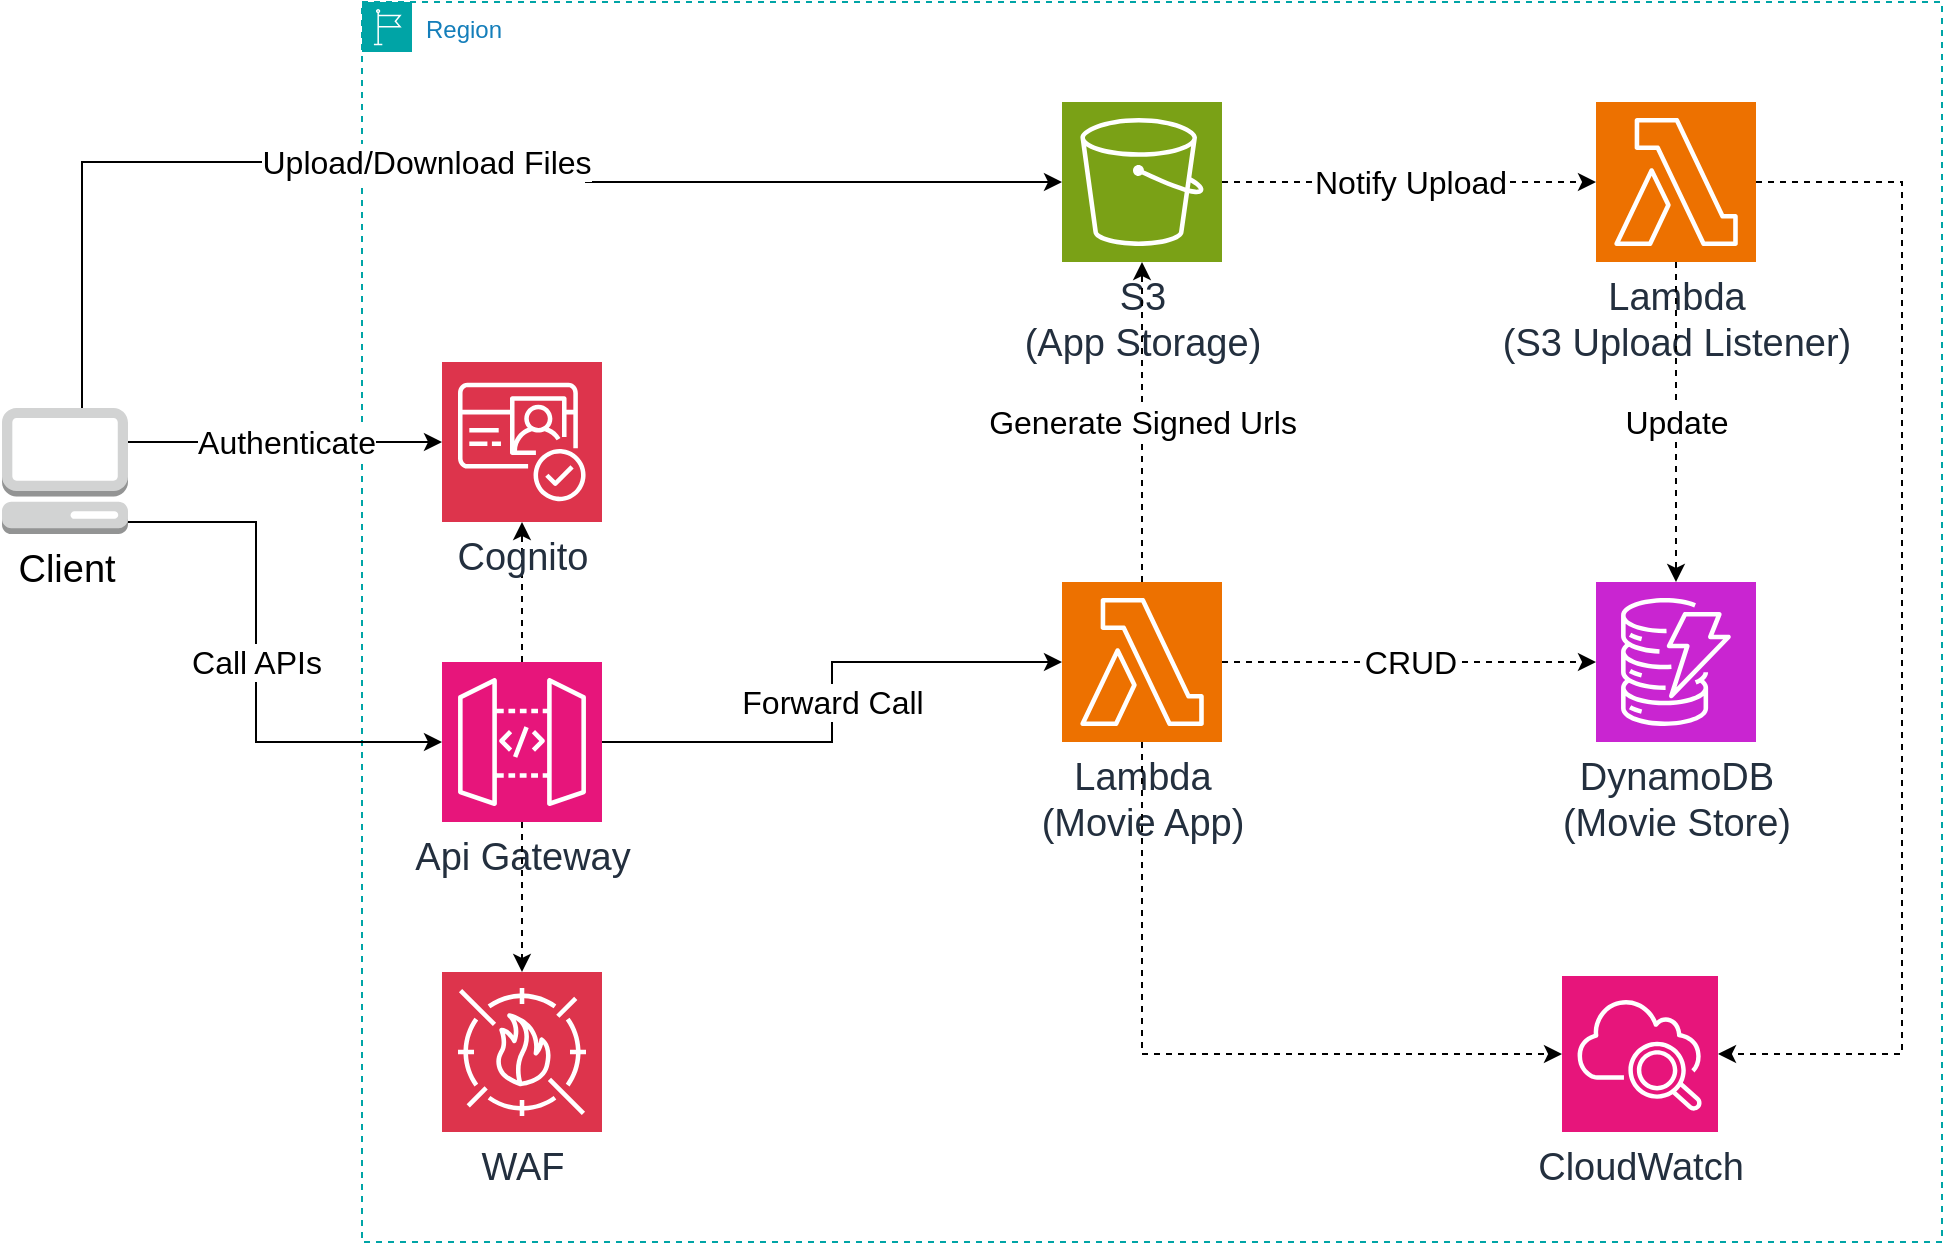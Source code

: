 <mxfile version="23.1.5" type="device">
  <diagram name="Pagina-1" id="qeaKu3H87HUZBjLvLZMc">
    <mxGraphModel dx="1434" dy="746" grid="1" gridSize="10" guides="1" tooltips="1" connect="1" arrows="1" fold="1" page="1" pageScale="1" pageWidth="827" pageHeight="1169" math="0" shadow="0">
      <root>
        <mxCell id="0" />
        <mxCell id="1" parent="0" />
        <mxCell id="8OQsEcffn4VBaYcQrzt6-10" value="Client" style="outlineConnect=0;dashed=0;verticalLabelPosition=bottom;verticalAlign=top;align=center;html=1;shape=mxgraph.aws3.management_console;fillColor=#D2D3D3;gradientColor=none;fontSize=19;" vertex="1" parent="1">
          <mxGeometry x="30" y="263" width="63" height="63" as="geometry" />
        </mxCell>
        <mxCell id="8OQsEcffn4VBaYcQrzt6-58" value="Region" style="points=[[0,0],[0.25,0],[0.5,0],[0.75,0],[1,0],[1,0.25],[1,0.5],[1,0.75],[1,1],[0.75,1],[0.5,1],[0.25,1],[0,1],[0,0.75],[0,0.5],[0,0.25]];outlineConnect=0;gradientColor=none;html=1;whiteSpace=wrap;fontSize=12;fontStyle=0;container=1;pointerEvents=0;collapsible=0;recursiveResize=0;shape=mxgraph.aws4.group;grIcon=mxgraph.aws4.group_region;strokeColor=#00A4A6;fillColor=none;verticalAlign=top;align=left;spacingLeft=30;fontColor=#147EBA;dashed=1;" vertex="1" parent="1">
          <mxGeometry x="210" y="60" width="790" height="620" as="geometry" />
        </mxCell>
        <mxCell id="8OQsEcffn4VBaYcQrzt6-7" value="WAF" style="sketch=0;points=[[0,0,0],[0.25,0,0],[0.5,0,0],[0.75,0,0],[1,0,0],[0,1,0],[0.25,1,0],[0.5,1,0],[0.75,1,0],[1,1,0],[0,0.25,0],[0,0.5,0],[0,0.75,0],[1,0.25,0],[1,0.5,0],[1,0.75,0]];outlineConnect=0;fontColor=#232F3E;fillColor=#DD344C;strokeColor=#ffffff;dashed=0;verticalLabelPosition=bottom;verticalAlign=top;align=center;html=1;fontSize=19;fontStyle=0;aspect=fixed;shape=mxgraph.aws4.resourceIcon;resIcon=mxgraph.aws4.waf;" vertex="1" parent="8OQsEcffn4VBaYcQrzt6-58">
          <mxGeometry x="40" y="485" width="80" height="80" as="geometry" />
        </mxCell>
        <mxCell id="8OQsEcffn4VBaYcQrzt6-62" style="edgeStyle=orthogonalEdgeStyle;rounded=0;orthogonalLoop=1;jettySize=auto;html=1;dashed=1;" edge="1" parent="8OQsEcffn4VBaYcQrzt6-58" source="8OQsEcffn4VBaYcQrzt6-4" target="8OQsEcffn4VBaYcQrzt6-5">
          <mxGeometry relative="1" as="geometry" />
        </mxCell>
        <mxCell id="8OQsEcffn4VBaYcQrzt6-4" value="Api Gateway" style="sketch=0;points=[[0,0,0],[0.25,0,0],[0.5,0,0],[0.75,0,0],[1,0,0],[0,1,0],[0.25,1,0],[0.5,1,0],[0.75,1,0],[1,1,0],[0,0.25,0],[0,0.5,0],[0,0.75,0],[1,0.25,0],[1,0.5,0],[1,0.75,0]];outlineConnect=0;fontColor=#232F3E;fillColor=#E7157B;strokeColor=#ffffff;dashed=0;verticalLabelPosition=bottom;verticalAlign=top;align=center;html=1;fontSize=19;fontStyle=0;aspect=fixed;shape=mxgraph.aws4.resourceIcon;resIcon=mxgraph.aws4.api_gateway;" vertex="1" parent="8OQsEcffn4VBaYcQrzt6-58">
          <mxGeometry x="40" y="330" width="80" height="80" as="geometry" />
        </mxCell>
        <mxCell id="8OQsEcffn4VBaYcQrzt6-5" value="Cognito" style="sketch=0;points=[[0,0,0],[0.25,0,0],[0.5,0,0],[0.75,0,0],[1,0,0],[0,1,0],[0.25,1,0],[0.5,1,0],[0.75,1,0],[1,1,0],[0,0.25,0],[0,0.5,0],[0,0.75,0],[1,0.25,0],[1,0.5,0],[1,0.75,0]];outlineConnect=0;fontColor=#232F3E;fillColor=#DD344C;strokeColor=#ffffff;dashed=0;verticalLabelPosition=bottom;verticalAlign=top;align=center;html=1;fontSize=19;fontStyle=0;aspect=fixed;shape=mxgraph.aws4.resourceIcon;resIcon=mxgraph.aws4.cognito;" vertex="1" parent="8OQsEcffn4VBaYcQrzt6-58">
          <mxGeometry x="40" y="180" width="80" height="80" as="geometry" />
        </mxCell>
        <mxCell id="8OQsEcffn4VBaYcQrzt6-66" value="Notify Upload" style="edgeStyle=orthogonalEdgeStyle;rounded=0;orthogonalLoop=1;jettySize=auto;html=1;fontSize=16;dashed=1;" edge="1" parent="8OQsEcffn4VBaYcQrzt6-58" source="8OQsEcffn4VBaYcQrzt6-3" target="8OQsEcffn4VBaYcQrzt6-12">
          <mxGeometry relative="1" as="geometry" />
        </mxCell>
        <mxCell id="8OQsEcffn4VBaYcQrzt6-3" value="S3&lt;br&gt;(App Storage)" style="sketch=0;points=[[0,0,0],[0.25,0,0],[0.5,0,0],[0.75,0,0],[1,0,0],[0,1,0],[0.25,1,0],[0.5,1,0],[0.75,1,0],[1,1,0],[0,0.25,0],[0,0.5,0],[0,0.75,0],[1,0.25,0],[1,0.5,0],[1,0.75,0]];outlineConnect=0;fontColor=#232F3E;fillColor=#7AA116;strokeColor=#ffffff;dashed=0;verticalLabelPosition=bottom;verticalAlign=top;align=center;html=1;fontSize=19;fontStyle=0;aspect=fixed;shape=mxgraph.aws4.resourceIcon;resIcon=mxgraph.aws4.s3;" vertex="1" parent="8OQsEcffn4VBaYcQrzt6-58">
          <mxGeometry x="350" y="50" width="80" height="80" as="geometry" />
        </mxCell>
        <mxCell id="8OQsEcffn4VBaYcQrzt6-65" value="Generate Signed Urls" style="edgeStyle=orthogonalEdgeStyle;rounded=0;orthogonalLoop=1;jettySize=auto;html=1;dashed=1;fontSize=16;" edge="1" parent="8OQsEcffn4VBaYcQrzt6-58" source="8OQsEcffn4VBaYcQrzt6-1" target="8OQsEcffn4VBaYcQrzt6-3">
          <mxGeometry relative="1" as="geometry" />
        </mxCell>
        <mxCell id="8OQsEcffn4VBaYcQrzt6-1" value="Lambda&lt;br&gt;(Movie App)" style="sketch=0;points=[[0,0,0],[0.25,0,0],[0.5,0,0],[0.75,0,0],[1,0,0],[0,1,0],[0.25,1,0],[0.5,1,0],[0.75,1,0],[1,1,0],[0,0.25,0],[0,0.5,0],[0,0.75,0],[1,0.25,0],[1,0.5,0],[1,0.75,0]];outlineConnect=0;fontColor=#232F3E;fillColor=#ED7100;strokeColor=#ffffff;dashed=0;verticalLabelPosition=bottom;verticalAlign=top;align=center;html=1;fontSize=19;fontStyle=0;aspect=fixed;shape=mxgraph.aws4.resourceIcon;resIcon=mxgraph.aws4.lambda;" vertex="1" parent="8OQsEcffn4VBaYcQrzt6-58">
          <mxGeometry x="350" y="290" width="80" height="80" as="geometry" />
        </mxCell>
        <mxCell id="8OQsEcffn4VBaYcQrzt6-71" style="edgeStyle=orthogonalEdgeStyle;rounded=0;orthogonalLoop=1;jettySize=auto;html=1;dashed=1;" edge="1" parent="8OQsEcffn4VBaYcQrzt6-58" source="8OQsEcffn4VBaYcQrzt6-12" target="8OQsEcffn4VBaYcQrzt6-9">
          <mxGeometry relative="1" as="geometry">
            <Array as="points">
              <mxPoint x="770" y="90" />
              <mxPoint x="770" y="526" />
            </Array>
          </mxGeometry>
        </mxCell>
        <mxCell id="8OQsEcffn4VBaYcQrzt6-12" value="Lambda&lt;br&gt;(S3 Upload Listener)" style="sketch=0;points=[[0,0,0],[0.25,0,0],[0.5,0,0],[0.75,0,0],[1,0,0],[0,1,0],[0.25,1,0],[0.5,1,0],[0.75,1,0],[1,1,0],[0,0.25,0],[0,0.5,0],[0,0.75,0],[1,0.25,0],[1,0.5,0],[1,0.75,0]];outlineConnect=0;fontColor=#232F3E;fillColor=#ED7100;strokeColor=#ffffff;dashed=0;verticalLabelPosition=bottom;verticalAlign=top;align=center;html=1;fontSize=19;fontStyle=0;aspect=fixed;shape=mxgraph.aws4.resourceIcon;resIcon=mxgraph.aws4.lambda;" vertex="1" parent="8OQsEcffn4VBaYcQrzt6-58">
          <mxGeometry x="617" y="50" width="80" height="80" as="geometry" />
        </mxCell>
        <mxCell id="8OQsEcffn4VBaYcQrzt6-9" value="CloudWatch" style="sketch=0;points=[[0,0,0],[0.25,0,0],[0.5,0,0],[0.75,0,0],[1,0,0],[0,1,0],[0.25,1,0],[0.5,1,0],[0.75,1,0],[1,1,0],[0,0.25,0],[0,0.5,0],[0,0.75,0],[1,0.25,0],[1,0.5,0],[1,0.75,0]];points=[[0,0,0],[0.25,0,0],[0.5,0,0],[0.75,0,0],[1,0,0],[0,1,0],[0.25,1,0],[0.5,1,0],[0.75,1,0],[1,1,0],[0,0.25,0],[0,0.5,0],[0,0.75,0],[1,0.25,0],[1,0.5,0],[1,0.75,0]];outlineConnect=0;fontColor=#232F3E;fillColor=#E7157B;strokeColor=#ffffff;dashed=0;verticalLabelPosition=bottom;verticalAlign=top;align=center;html=1;fontSize=19;fontStyle=0;aspect=fixed;shape=mxgraph.aws4.resourceIcon;resIcon=mxgraph.aws4.cloudwatch_2;" vertex="1" parent="8OQsEcffn4VBaYcQrzt6-58">
          <mxGeometry x="600" y="487" width="78" height="78" as="geometry" />
        </mxCell>
        <mxCell id="8OQsEcffn4VBaYcQrzt6-2" value="DynamoDB&lt;br&gt;(Movie Store)" style="sketch=0;points=[[0,0,0],[0.25,0,0],[0.5,0,0],[0.75,0,0],[1,0,0],[0,1,0],[0.25,1,0],[0.5,1,0],[0.75,1,0],[1,1,0],[0,0.25,0],[0,0.5,0],[0,0.75,0],[1,0.25,0],[1,0.5,0],[1,0.75,0]];outlineConnect=0;fontColor=#232F3E;fillColor=#C925D1;strokeColor=#ffffff;dashed=0;verticalLabelPosition=bottom;verticalAlign=top;align=center;html=1;fontSize=19;fontStyle=0;aspect=fixed;shape=mxgraph.aws4.resourceIcon;resIcon=mxgraph.aws4.dynamodb;" vertex="1" parent="8OQsEcffn4VBaYcQrzt6-58">
          <mxGeometry x="617" y="290" width="80" height="80" as="geometry" />
        </mxCell>
        <mxCell id="8OQsEcffn4VBaYcQrzt6-64" style="edgeStyle=orthogonalEdgeStyle;rounded=0;orthogonalLoop=1;jettySize=auto;html=1;entryX=0.5;entryY=0;entryDx=0;entryDy=0;entryPerimeter=0;dashed=1;" edge="1" parent="8OQsEcffn4VBaYcQrzt6-58" source="8OQsEcffn4VBaYcQrzt6-4" target="8OQsEcffn4VBaYcQrzt6-7">
          <mxGeometry relative="1" as="geometry" />
        </mxCell>
        <mxCell id="8OQsEcffn4VBaYcQrzt6-67" value="CRUD" style="edgeStyle=orthogonalEdgeStyle;rounded=0;orthogonalLoop=1;jettySize=auto;html=1;entryX=0;entryY=0.5;entryDx=0;entryDy=0;entryPerimeter=0;fontSize=16;dashed=1;" edge="1" parent="8OQsEcffn4VBaYcQrzt6-58" source="8OQsEcffn4VBaYcQrzt6-1" target="8OQsEcffn4VBaYcQrzt6-2">
          <mxGeometry relative="1" as="geometry" />
        </mxCell>
        <mxCell id="8OQsEcffn4VBaYcQrzt6-68" value="Update" style="edgeStyle=orthogonalEdgeStyle;rounded=0;orthogonalLoop=1;jettySize=auto;html=1;entryX=0.5;entryY=0;entryDx=0;entryDy=0;entryPerimeter=0;dashed=1;fontSize=16;" edge="1" parent="8OQsEcffn4VBaYcQrzt6-58" source="8OQsEcffn4VBaYcQrzt6-12" target="8OQsEcffn4VBaYcQrzt6-2">
          <mxGeometry relative="1" as="geometry" />
        </mxCell>
        <mxCell id="8OQsEcffn4VBaYcQrzt6-69" value="Forward Call" style="edgeStyle=orthogonalEdgeStyle;rounded=0;orthogonalLoop=1;jettySize=auto;html=1;entryX=0;entryY=0.5;entryDx=0;entryDy=0;entryPerimeter=0;fontSize=16;" edge="1" parent="8OQsEcffn4VBaYcQrzt6-58" source="8OQsEcffn4VBaYcQrzt6-4" target="8OQsEcffn4VBaYcQrzt6-1">
          <mxGeometry relative="1" as="geometry" />
        </mxCell>
        <mxCell id="8OQsEcffn4VBaYcQrzt6-70" style="edgeStyle=orthogonalEdgeStyle;rounded=0;orthogonalLoop=1;jettySize=auto;html=1;entryX=0;entryY=0.5;entryDx=0;entryDy=0;entryPerimeter=0;dashed=1;" edge="1" parent="8OQsEcffn4VBaYcQrzt6-58" source="8OQsEcffn4VBaYcQrzt6-1" target="8OQsEcffn4VBaYcQrzt6-9">
          <mxGeometry relative="1" as="geometry">
            <Array as="points">
              <mxPoint x="390" y="526" />
            </Array>
          </mxGeometry>
        </mxCell>
        <mxCell id="8OQsEcffn4VBaYcQrzt6-59" value="&lt;font style=&quot;font-size: 16px;&quot;&gt;Authenticate&lt;/font&gt;" style="edgeStyle=orthogonalEdgeStyle;rounded=0;orthogonalLoop=1;jettySize=auto;html=1;entryX=0;entryY=0.5;entryDx=0;entryDy=0;entryPerimeter=0;" edge="1" parent="1" source="8OQsEcffn4VBaYcQrzt6-10" target="8OQsEcffn4VBaYcQrzt6-5">
          <mxGeometry relative="1" as="geometry">
            <Array as="points">
              <mxPoint x="250" y="280" />
            </Array>
          </mxGeometry>
        </mxCell>
        <mxCell id="8OQsEcffn4VBaYcQrzt6-60" value="&lt;font style=&quot;font-size: 16px;&quot;&gt;Call APIs&lt;/font&gt;" style="edgeStyle=orthogonalEdgeStyle;rounded=0;orthogonalLoop=1;jettySize=auto;html=1;entryX=0;entryY=0.5;entryDx=0;entryDy=0;entryPerimeter=0;" edge="1" parent="1" source="8OQsEcffn4VBaYcQrzt6-10" target="8OQsEcffn4VBaYcQrzt6-4">
          <mxGeometry relative="1" as="geometry">
            <Array as="points">
              <mxPoint x="157" y="320" />
              <mxPoint x="157" y="430" />
            </Array>
          </mxGeometry>
        </mxCell>
        <mxCell id="8OQsEcffn4VBaYcQrzt6-61" value="Upload/Download Files" style="edgeStyle=orthogonalEdgeStyle;rounded=0;orthogonalLoop=1;jettySize=auto;html=1;entryX=0;entryY=0.5;entryDx=0;entryDy=0;entryPerimeter=0;fontSize=16;" edge="1" parent="1" source="8OQsEcffn4VBaYcQrzt6-10" target="8OQsEcffn4VBaYcQrzt6-3">
          <mxGeometry x="-0.054" relative="1" as="geometry">
            <Array as="points">
              <mxPoint x="70" y="140" />
              <mxPoint x="322" y="140" />
              <mxPoint x="322" y="150" />
            </Array>
            <mxPoint as="offset" />
          </mxGeometry>
        </mxCell>
      </root>
    </mxGraphModel>
  </diagram>
</mxfile>
